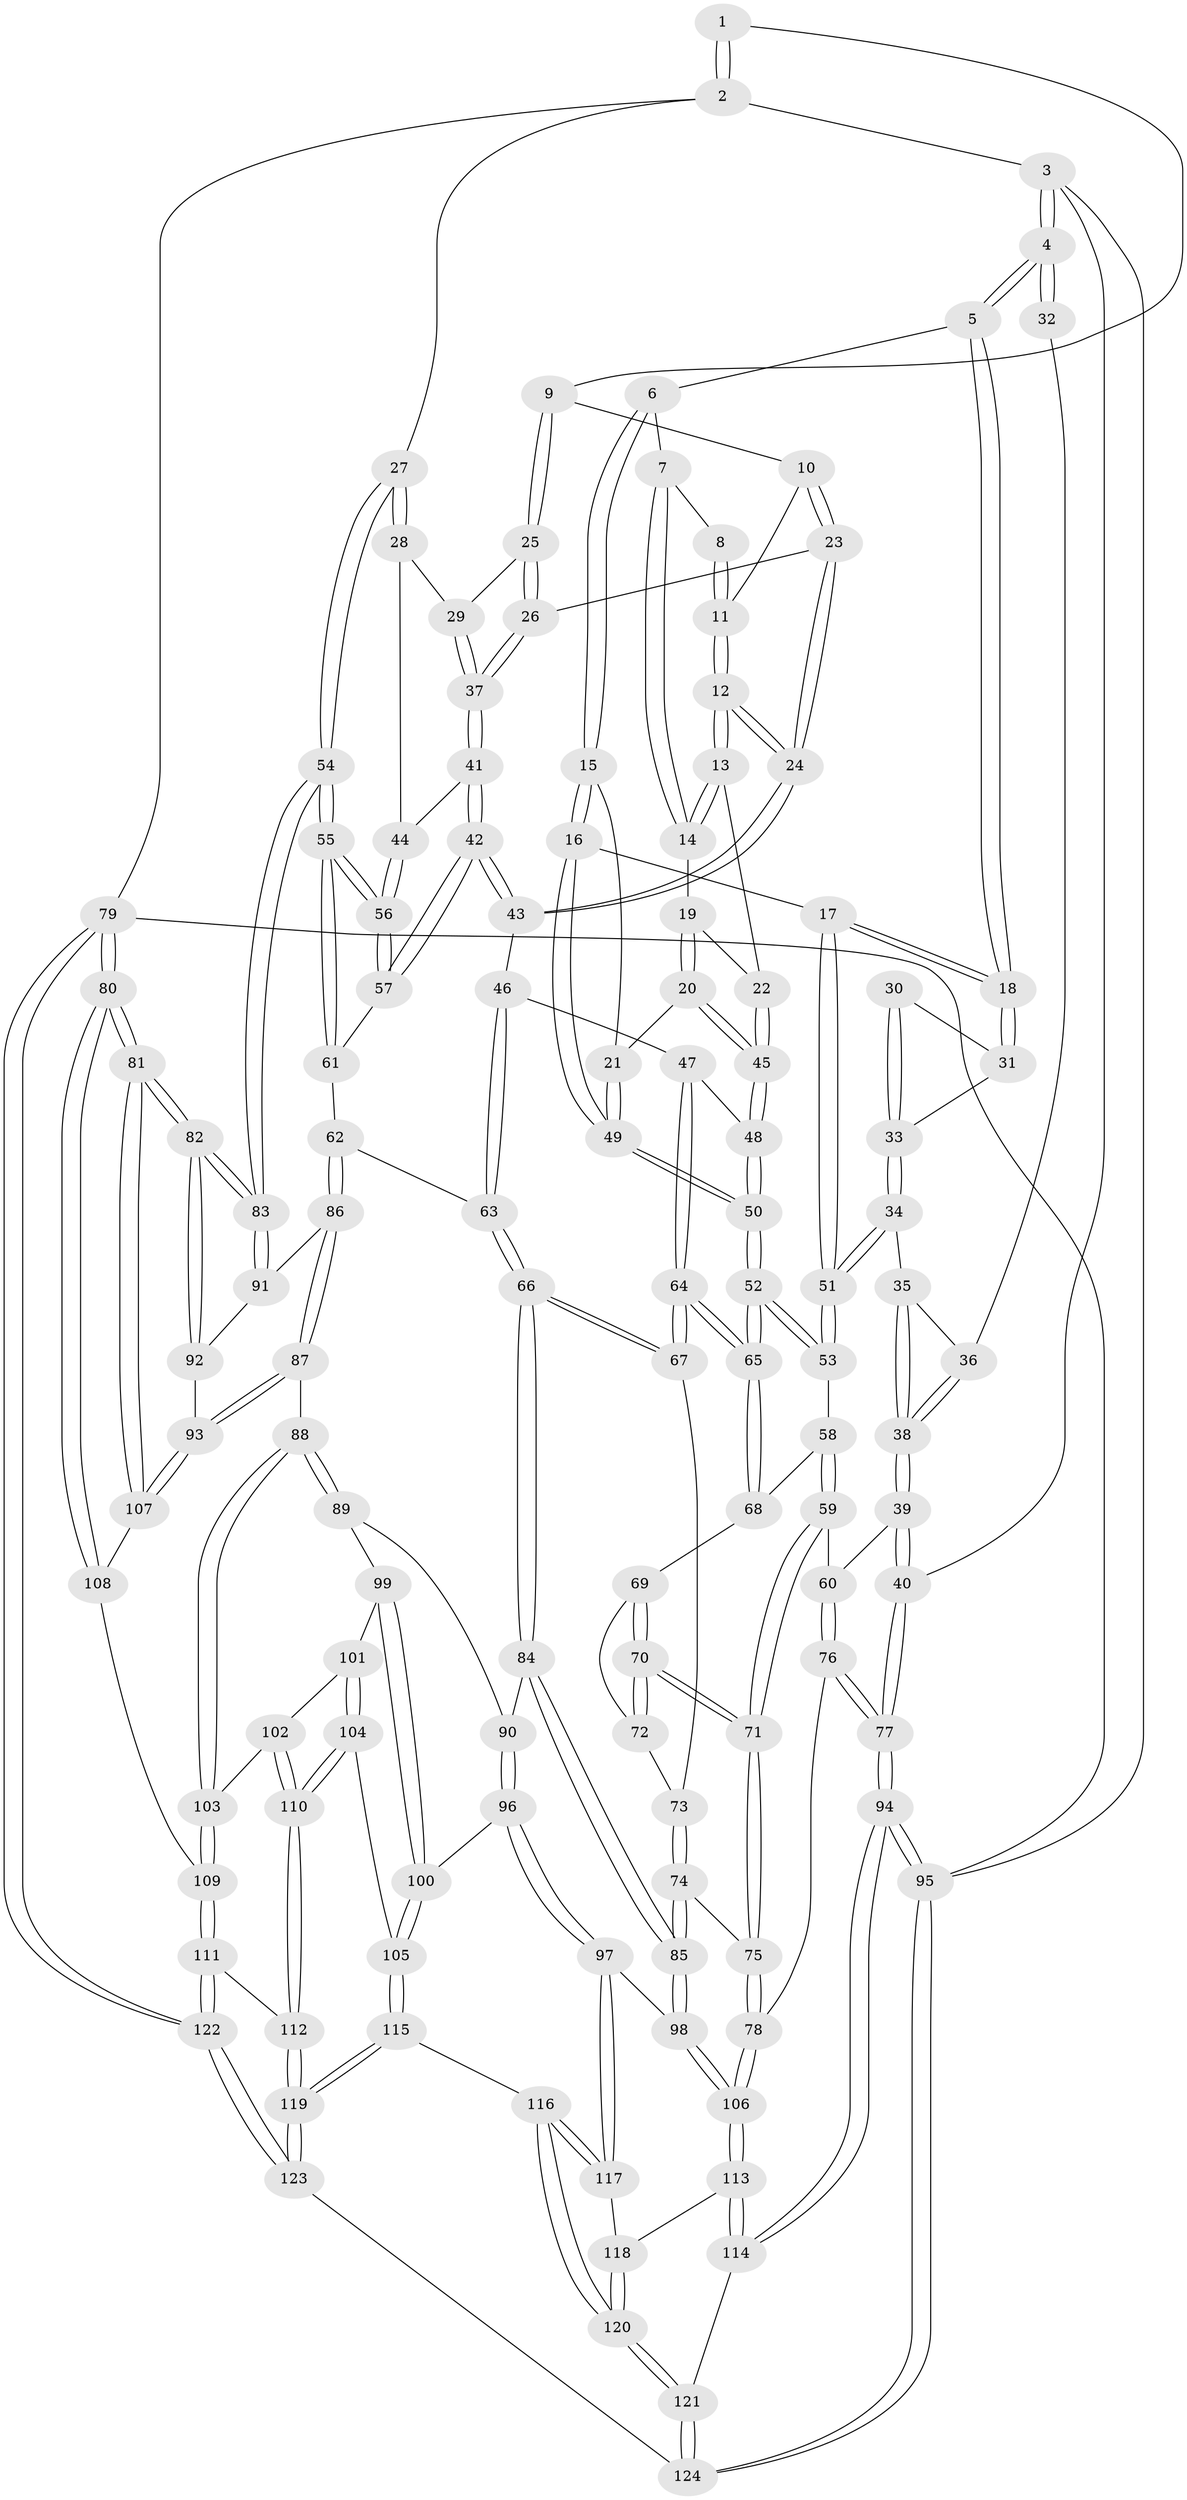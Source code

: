 // coarse degree distribution, {2: 0.11363636363636363, 4: 0.11363636363636363, 3: 0.7159090909090909, 5: 0.056818181818181816}
// Generated by graph-tools (version 1.1) at 2025/54/03/04/25 22:54:14]
// undirected, 124 vertices, 307 edges
graph export_dot {
  node [color=gray90,style=filled];
  1 [pos="+0.8919273623256085+0"];
  2 [pos="+1+0"];
  3 [pos="+0+0"];
  4 [pos="+0+0"];
  5 [pos="+0.3736762708348428+0"];
  6 [pos="+0.48172949472437554+0"];
  7 [pos="+0.4842004357703121+0"];
  8 [pos="+0.6964122266753503+0"];
  9 [pos="+0.8461985299785357+0.04528460529986413"];
  10 [pos="+0.7793482555979252+0.05283599003271808"];
  11 [pos="+0.7350075992425927+0.04701610834670865"];
  12 [pos="+0.6857502431273813+0.11116160116977657"];
  13 [pos="+0.6594961772363341+0.10292458587438916"];
  14 [pos="+0.5896401866768431+0.0040598537981793815"];
  15 [pos="+0.45930001870087867+0.07301168725922237"];
  16 [pos="+0.31005773306561674+0.16902128143607736"];
  17 [pos="+0.3061359017576667+0.16921998399227126"];
  18 [pos="+0.2945994727202929+0.14579516910538437"];
  19 [pos="+0.5628376385707502+0.0879749037767414"];
  20 [pos="+0.4954209397152033+0.13057972445313612"];
  21 [pos="+0.49148328225790583+0.12976767126702254"];
  22 [pos="+0.5910438986060425+0.1447223365079534"];
  23 [pos="+0.7866448903829255+0.1343758076221183"];
  24 [pos="+0.7252042795604643+0.17793424154624682"];
  25 [pos="+0.8576087464119881+0.06553794714487998"];
  26 [pos="+0.8121223795827149+0.12456941888081736"];
  27 [pos="+1+0"];
  28 [pos="+1+0.07834239422222185"];
  29 [pos="+0.8951548978749118+0.08855934743337573"];
  30 [pos="+0.12880028365003657+0.0185815691839906"];
  31 [pos="+0.22446563649852352+0.10618678709619844"];
  32 [pos="+0.040679479009753355+0"];
  33 [pos="+0.14112756419024555+0.18655341168822726"];
  34 [pos="+0.13303057575716687+0.226609961056283"];
  35 [pos="+0.13207716555972984+0.2271880677036476"];
  36 [pos="+0.0517821484927939+0.053808364324969146"];
  37 [pos="+0.8769637033194387+0.1955134777854985"];
  38 [pos="+0.03949521893434311+0.3029354466721827"];
  39 [pos="+0.01193473064146521+0.3401499584335721"];
  40 [pos="+0+0.34660310016802814"];
  41 [pos="+0.8796470846802296+0.21842588482540543"];
  42 [pos="+0.8119128649361352+0.2722669463723978"];
  43 [pos="+0.726570644917394+0.1914199704395051"];
  44 [pos="+0.919853422136198+0.21916573580651183"];
  45 [pos="+0.5738519989495972+0.1606909514894232"];
  46 [pos="+0.636689999247382+0.25167910537092825"];
  47 [pos="+0.6346815792201955+0.2518081399482243"];
  48 [pos="+0.5767634814669138+0.1832787078037053"];
  49 [pos="+0.4533134237778313+0.22839069403630613"];
  50 [pos="+0.4766632195100937+0.2786763558273084"];
  51 [pos="+0.2793491796575347+0.22074337048175427"];
  52 [pos="+0.4814564850492133+0.31344110790234686"];
  53 [pos="+0.2843826831801046+0.254696701125788"];
  54 [pos="+1+0.3795279509766093"];
  55 [pos="+1+0.369617725019049"];
  56 [pos="+1+0.357496343353068"];
  57 [pos="+0.8111122100314507+0.3085931039849239"];
  58 [pos="+0.2798263526183197+0.3079764496654443"];
  59 [pos="+0.15030607986553088+0.3920233269107701"];
  60 [pos="+0.03752618266737227+0.3583996437823655"];
  61 [pos="+0.7813422234301234+0.39644178942948644"];
  62 [pos="+0.7667405226707076+0.42037849040451286"];
  63 [pos="+0.7384286172444406+0.4149050727184985"];
  64 [pos="+0.5048625247178576+0.3603248023320666"];
  65 [pos="+0.4914952389945032+0.3425496892165971"];
  66 [pos="+0.5378785686847833+0.431439854900202"];
  67 [pos="+0.5135371440074876+0.4004302035690842"];
  68 [pos="+0.3103781824737168+0.3427061300879609"];
  69 [pos="+0.31074950255328687+0.34599402407599794"];
  70 [pos="+0.26415825703537166+0.49350239180146466"];
  71 [pos="+0.24735756375916323+0.5110904553667812"];
  72 [pos="+0.37011797795922435+0.4364296768417491"];
  73 [pos="+0.40451719448995693+0.43792061889321904"];
  74 [pos="+0.35866199686697786+0.5867355904502903"];
  75 [pos="+0.24947944743598272+0.5479237194780026"];
  76 [pos="+0.09797713367585185+0.6075272584821396"];
  77 [pos="+0+0.6611207694226984"];
  78 [pos="+0.16681387101327938+0.6354558723932575"];
  79 [pos="+1+1"];
  80 [pos="+1+1"];
  81 [pos="+1+0.6461973162831778"];
  82 [pos="+1+0.504955096042497"];
  83 [pos="+1+0.4123960118261133"];
  84 [pos="+0.5316462705281128+0.5226889054506154"];
  85 [pos="+0.37371566256196637+0.5969101946483643"];
  86 [pos="+0.7808613099402196+0.4561131353230257"];
  87 [pos="+0.7588491466765535+0.5581291009653573"];
  88 [pos="+0.7110243665299522+0.6005867949854201"];
  89 [pos="+0.545660334939626+0.5431584630403458"];
  90 [pos="+0.5392465932649041+0.5358921727798442"];
  91 [pos="+0.8384393720671353+0.47467351987298945"];
  92 [pos="+0.9222736104791923+0.5572324411953945"];
  93 [pos="+0.8743215673423913+0.6578360737988457"];
  94 [pos="+0+1"];
  95 [pos="+0+1"];
  96 [pos="+0.4537915506794526+0.7108832799959637"];
  97 [pos="+0.4126553394302745+0.7071225394187777"];
  98 [pos="+0.39090604643200555+0.6763128130179337"];
  99 [pos="+0.5594877115016292+0.6158306171649923"];
  100 [pos="+0.48701041424944996+0.723923526129648"];
  101 [pos="+0.5667950770515824+0.6270408315691238"];
  102 [pos="+0.6741993438398736+0.6776650157466741"];
  103 [pos="+0.7002011400592791+0.6491096567024947"];
  104 [pos="+0.58623601087112+0.7428691773743015"];
  105 [pos="+0.5207321525738584+0.750507046598388"];
  106 [pos="+0.18247646799624184+0.7348256513938395"];
  107 [pos="+0.8895631147545671+0.6993597469378684"];
  108 [pos="+0.8537650230125265+0.7612300689250207"];
  109 [pos="+0.838594188200435+0.7688738860093473"];
  110 [pos="+0.6358633077236365+0.7545327026730954"];
  111 [pos="+0.7833400063314571+0.8298985851321514"];
  112 [pos="+0.6636843709295488+0.8056509766038915"];
  113 [pos="+0.18166978269734535+0.7425432428721153"];
  114 [pos="+0.16530216236049444+0.7704948002834382"];
  115 [pos="+0.4953806859358577+0.8677862147310093"];
  116 [pos="+0.4071515886347388+0.881872921421318"];
  117 [pos="+0.41156759358124156+0.7094747204823568"];
  118 [pos="+0.3080977209766884+0.7896729253594366"];
  119 [pos="+0.5859450973171189+0.9270693731985122"];
  120 [pos="+0.3732441866217424+0.9057951011408989"];
  121 [pos="+0.32774423309815853+0.9873108715418721"];
  122 [pos="+0.8342396662545484+1"];
  123 [pos="+0.6333058962838446+1"];
  124 [pos="+0.2923212666981346+1"];
  1 -- 2;
  1 -- 2;
  1 -- 9;
  2 -- 3;
  2 -- 27;
  2 -- 79;
  3 -- 4;
  3 -- 4;
  3 -- 40;
  3 -- 95;
  4 -- 5;
  4 -- 5;
  4 -- 32;
  4 -- 32;
  5 -- 6;
  5 -- 18;
  5 -- 18;
  6 -- 7;
  6 -- 15;
  6 -- 15;
  7 -- 8;
  7 -- 14;
  7 -- 14;
  8 -- 11;
  8 -- 11;
  9 -- 10;
  9 -- 25;
  9 -- 25;
  10 -- 11;
  10 -- 23;
  10 -- 23;
  11 -- 12;
  11 -- 12;
  12 -- 13;
  12 -- 13;
  12 -- 24;
  12 -- 24;
  13 -- 14;
  13 -- 14;
  13 -- 22;
  14 -- 19;
  15 -- 16;
  15 -- 16;
  15 -- 21;
  16 -- 17;
  16 -- 49;
  16 -- 49;
  17 -- 18;
  17 -- 18;
  17 -- 51;
  17 -- 51;
  18 -- 31;
  18 -- 31;
  19 -- 20;
  19 -- 20;
  19 -- 22;
  20 -- 21;
  20 -- 45;
  20 -- 45;
  21 -- 49;
  21 -- 49;
  22 -- 45;
  22 -- 45;
  23 -- 24;
  23 -- 24;
  23 -- 26;
  24 -- 43;
  24 -- 43;
  25 -- 26;
  25 -- 26;
  25 -- 29;
  26 -- 37;
  26 -- 37;
  27 -- 28;
  27 -- 28;
  27 -- 54;
  27 -- 54;
  28 -- 29;
  28 -- 44;
  29 -- 37;
  29 -- 37;
  30 -- 31;
  30 -- 33;
  30 -- 33;
  31 -- 33;
  32 -- 36;
  33 -- 34;
  33 -- 34;
  34 -- 35;
  34 -- 51;
  34 -- 51;
  35 -- 36;
  35 -- 38;
  35 -- 38;
  36 -- 38;
  36 -- 38;
  37 -- 41;
  37 -- 41;
  38 -- 39;
  38 -- 39;
  39 -- 40;
  39 -- 40;
  39 -- 60;
  40 -- 77;
  40 -- 77;
  41 -- 42;
  41 -- 42;
  41 -- 44;
  42 -- 43;
  42 -- 43;
  42 -- 57;
  42 -- 57;
  43 -- 46;
  44 -- 56;
  44 -- 56;
  45 -- 48;
  45 -- 48;
  46 -- 47;
  46 -- 63;
  46 -- 63;
  47 -- 48;
  47 -- 64;
  47 -- 64;
  48 -- 50;
  48 -- 50;
  49 -- 50;
  49 -- 50;
  50 -- 52;
  50 -- 52;
  51 -- 53;
  51 -- 53;
  52 -- 53;
  52 -- 53;
  52 -- 65;
  52 -- 65;
  53 -- 58;
  54 -- 55;
  54 -- 55;
  54 -- 83;
  54 -- 83;
  55 -- 56;
  55 -- 56;
  55 -- 61;
  55 -- 61;
  56 -- 57;
  56 -- 57;
  57 -- 61;
  58 -- 59;
  58 -- 59;
  58 -- 68;
  59 -- 60;
  59 -- 71;
  59 -- 71;
  60 -- 76;
  60 -- 76;
  61 -- 62;
  62 -- 63;
  62 -- 86;
  62 -- 86;
  63 -- 66;
  63 -- 66;
  64 -- 65;
  64 -- 65;
  64 -- 67;
  64 -- 67;
  65 -- 68;
  65 -- 68;
  66 -- 67;
  66 -- 67;
  66 -- 84;
  66 -- 84;
  67 -- 73;
  68 -- 69;
  69 -- 70;
  69 -- 70;
  69 -- 72;
  70 -- 71;
  70 -- 71;
  70 -- 72;
  70 -- 72;
  71 -- 75;
  71 -- 75;
  72 -- 73;
  73 -- 74;
  73 -- 74;
  74 -- 75;
  74 -- 85;
  74 -- 85;
  75 -- 78;
  75 -- 78;
  76 -- 77;
  76 -- 77;
  76 -- 78;
  77 -- 94;
  77 -- 94;
  78 -- 106;
  78 -- 106;
  79 -- 80;
  79 -- 80;
  79 -- 122;
  79 -- 122;
  79 -- 95;
  80 -- 81;
  80 -- 81;
  80 -- 108;
  80 -- 108;
  81 -- 82;
  81 -- 82;
  81 -- 107;
  81 -- 107;
  82 -- 83;
  82 -- 83;
  82 -- 92;
  82 -- 92;
  83 -- 91;
  83 -- 91;
  84 -- 85;
  84 -- 85;
  84 -- 90;
  85 -- 98;
  85 -- 98;
  86 -- 87;
  86 -- 87;
  86 -- 91;
  87 -- 88;
  87 -- 93;
  87 -- 93;
  88 -- 89;
  88 -- 89;
  88 -- 103;
  88 -- 103;
  89 -- 90;
  89 -- 99;
  90 -- 96;
  90 -- 96;
  91 -- 92;
  92 -- 93;
  93 -- 107;
  93 -- 107;
  94 -- 95;
  94 -- 95;
  94 -- 114;
  94 -- 114;
  95 -- 124;
  95 -- 124;
  96 -- 97;
  96 -- 97;
  96 -- 100;
  97 -- 98;
  97 -- 117;
  97 -- 117;
  98 -- 106;
  98 -- 106;
  99 -- 100;
  99 -- 100;
  99 -- 101;
  100 -- 105;
  100 -- 105;
  101 -- 102;
  101 -- 104;
  101 -- 104;
  102 -- 103;
  102 -- 110;
  102 -- 110;
  103 -- 109;
  103 -- 109;
  104 -- 105;
  104 -- 110;
  104 -- 110;
  105 -- 115;
  105 -- 115;
  106 -- 113;
  106 -- 113;
  107 -- 108;
  108 -- 109;
  109 -- 111;
  109 -- 111;
  110 -- 112;
  110 -- 112;
  111 -- 112;
  111 -- 122;
  111 -- 122;
  112 -- 119;
  112 -- 119;
  113 -- 114;
  113 -- 114;
  113 -- 118;
  114 -- 121;
  115 -- 116;
  115 -- 119;
  115 -- 119;
  116 -- 117;
  116 -- 117;
  116 -- 120;
  116 -- 120;
  117 -- 118;
  118 -- 120;
  118 -- 120;
  119 -- 123;
  119 -- 123;
  120 -- 121;
  120 -- 121;
  121 -- 124;
  121 -- 124;
  122 -- 123;
  122 -- 123;
  123 -- 124;
}

